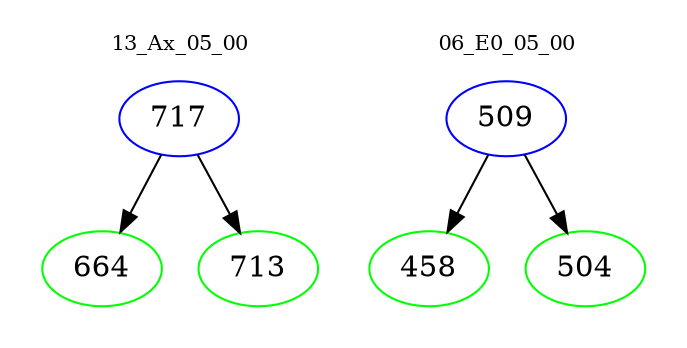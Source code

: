 digraph{
subgraph cluster_0 {
color = white
label = "13_Ax_05_00";
fontsize=10;
T0_717 [label="717", color="blue"]
T0_717 -> T0_664 [color="black"]
T0_664 [label="664", color="green"]
T0_717 -> T0_713 [color="black"]
T0_713 [label="713", color="green"]
}
subgraph cluster_1 {
color = white
label = "06_E0_05_00";
fontsize=10;
T1_509 [label="509", color="blue"]
T1_509 -> T1_458 [color="black"]
T1_458 [label="458", color="green"]
T1_509 -> T1_504 [color="black"]
T1_504 [label="504", color="green"]
}
}
